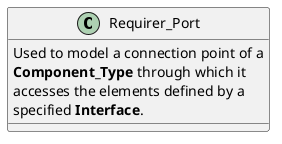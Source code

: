 @startuml

class Requirer_Port
{
  Used to model a connection point of a
  **Component_Type** through which it
  accesses the elements defined by a
  specified **Interface**.
}

@enduml